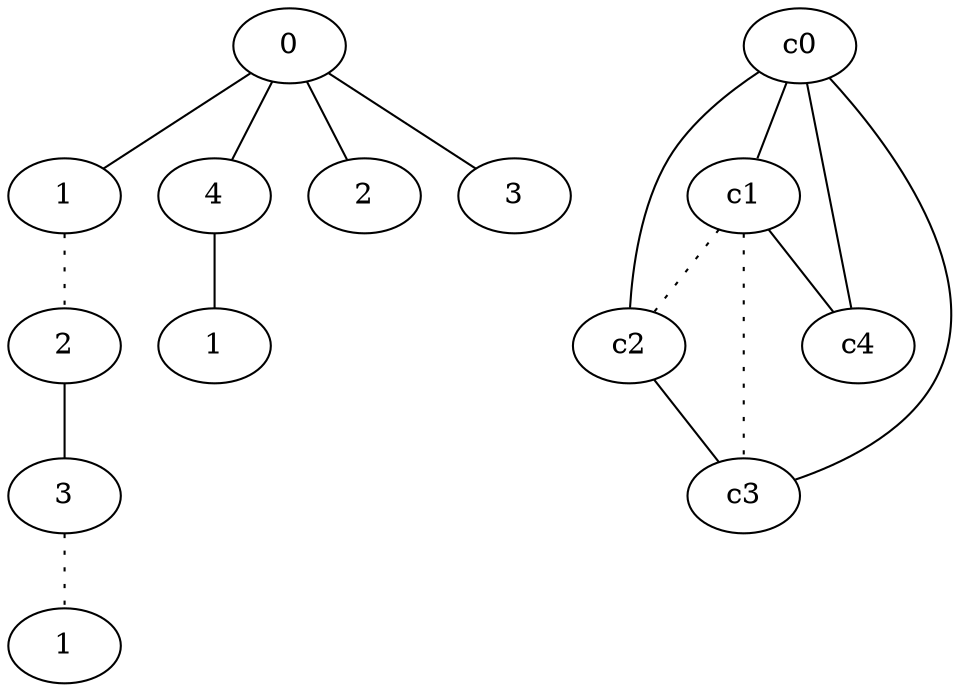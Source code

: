 graph {
a0[label=0];
a1[label=1];
a2[label=2];
a3[label=3];
a4[label=1];
a5[label=4];
a6[label=1];
a7[label=2];
a8[label=3];
a0 -- a1;
a0 -- a5;
a0 -- a7;
a0 -- a8;
a1 -- a2 [style=dotted];
a2 -- a3;
a3 -- a4 [style=dotted];
a5 -- a6;
c0 -- c1;
c0 -- c2;
c0 -- c3;
c0 -- c4;
c1 -- c2 [style=dotted];
c1 -- c3 [style=dotted];
c1 -- c4;
c2 -- c3;
}
